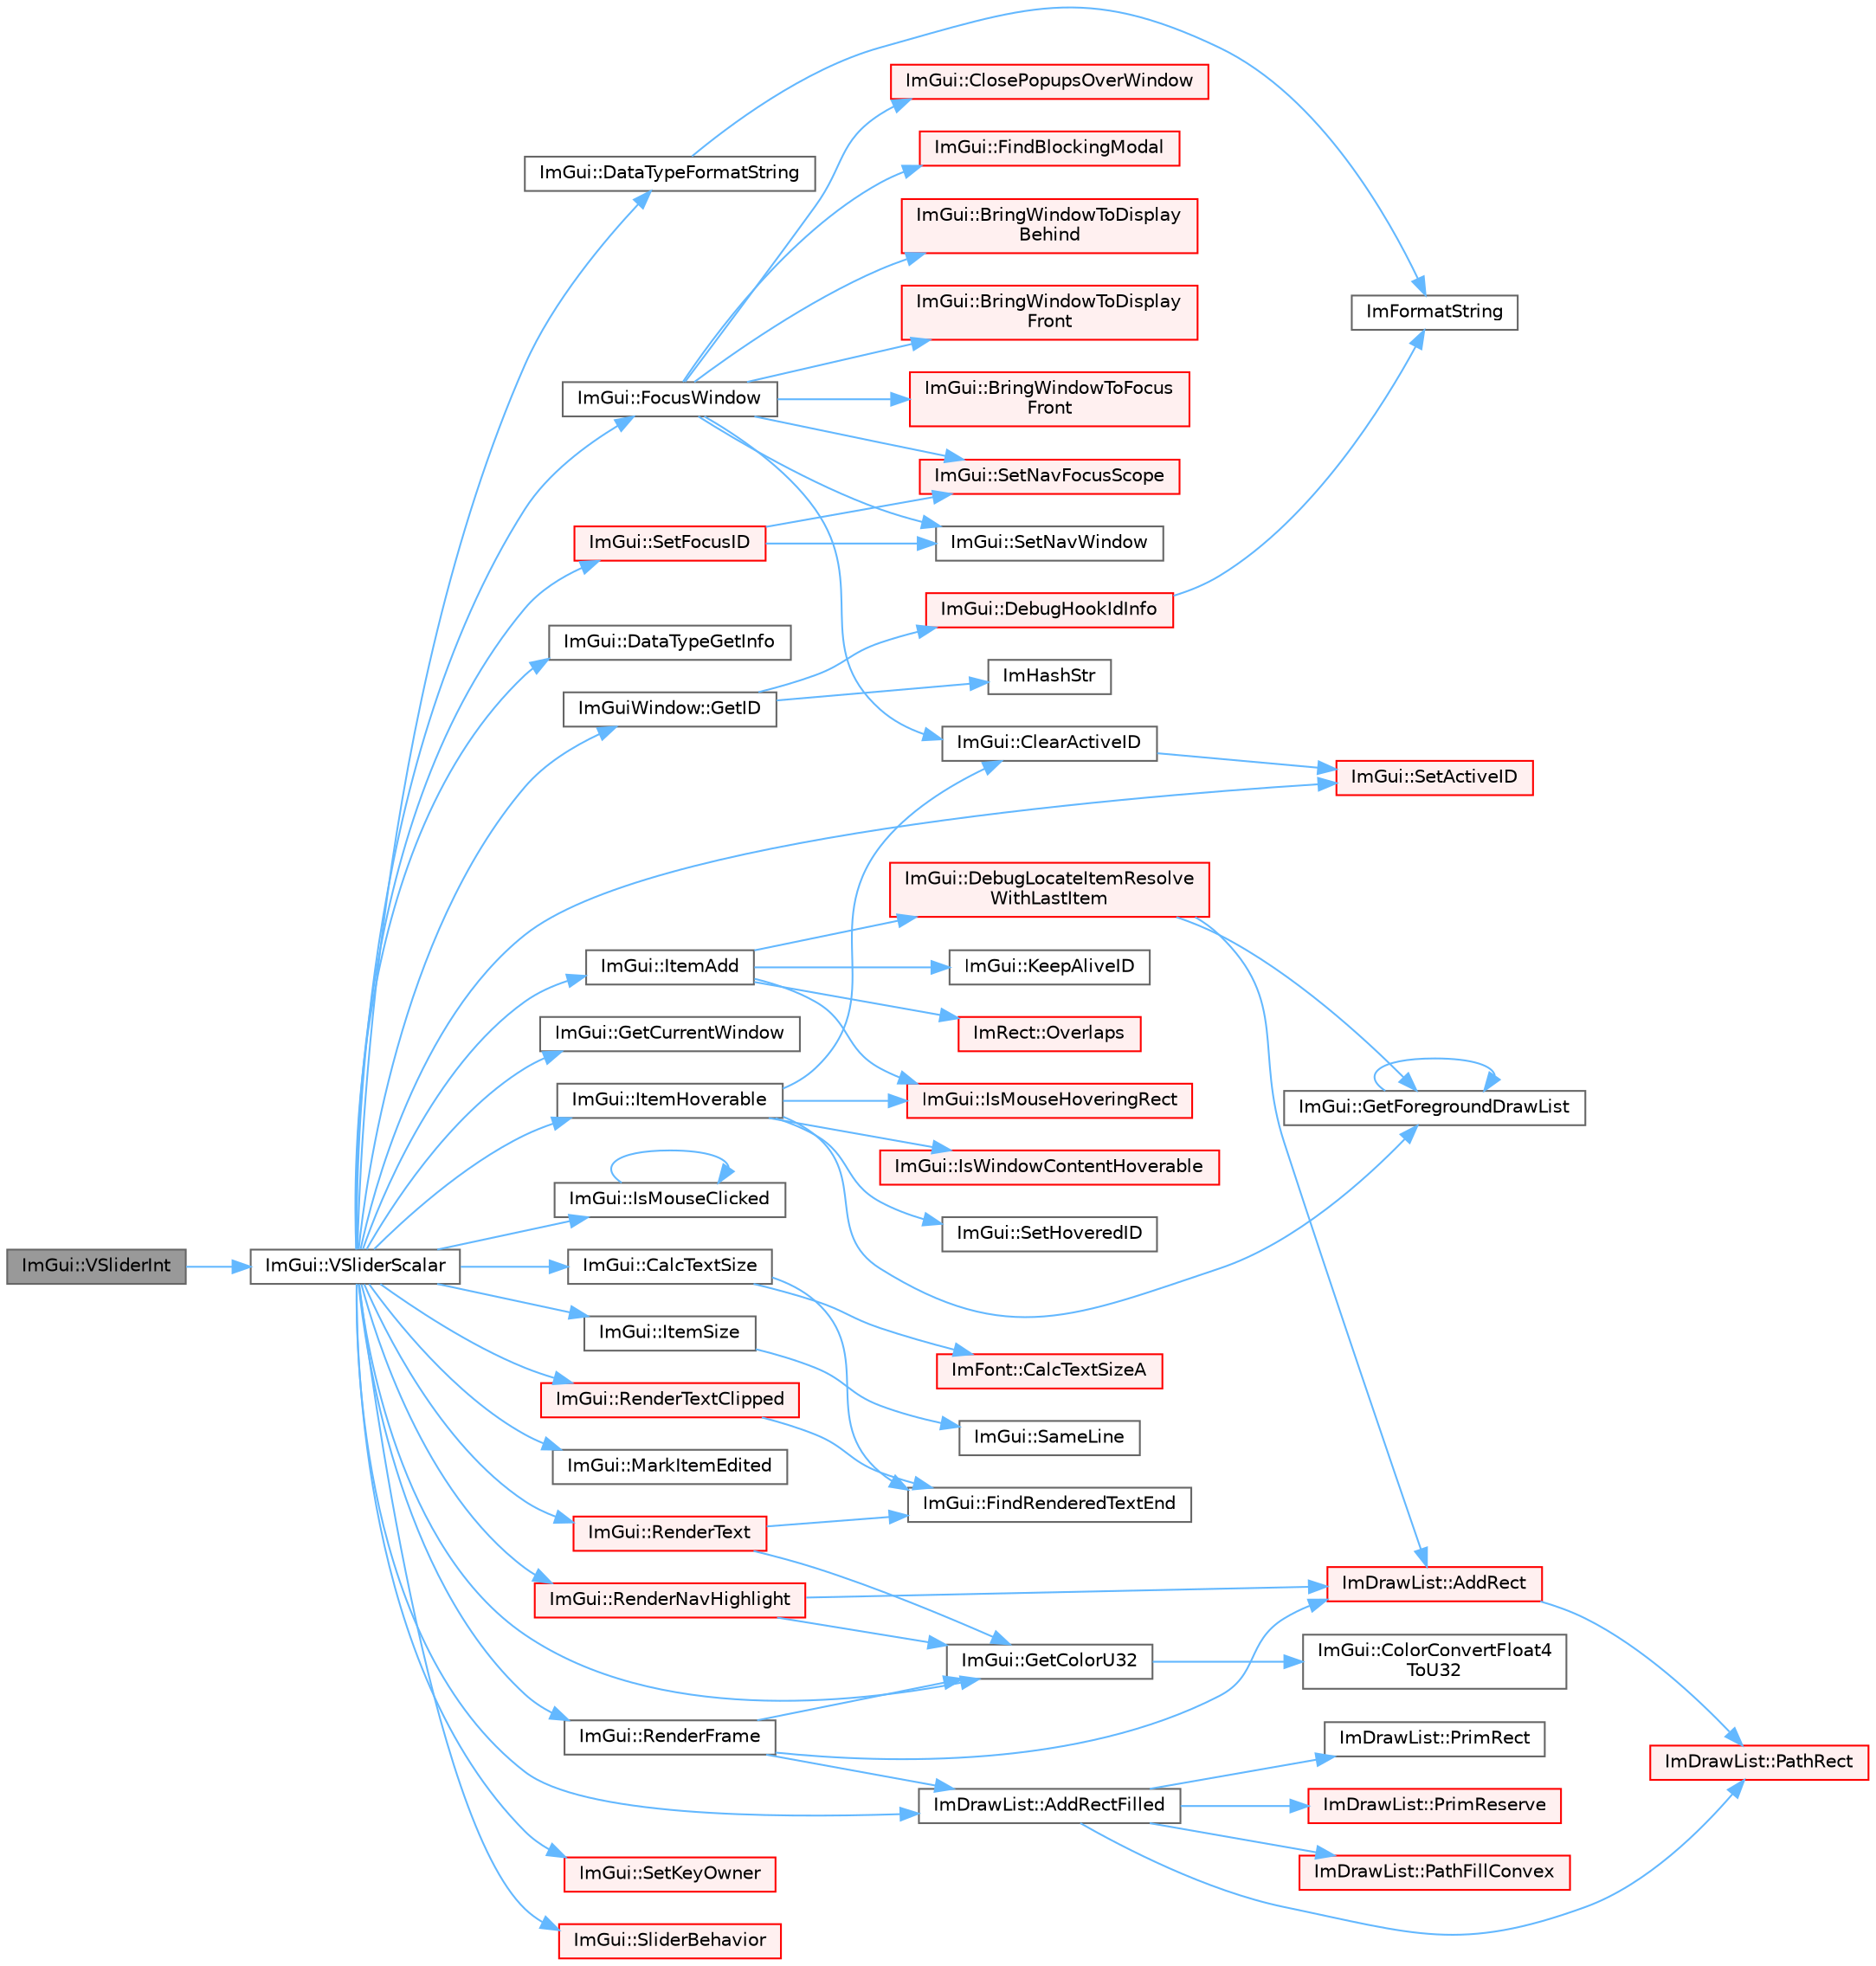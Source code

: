 digraph "ImGui::VSliderInt"
{
 // LATEX_PDF_SIZE
  bgcolor="transparent";
  edge [fontname=Helvetica,fontsize=10,labelfontname=Helvetica,labelfontsize=10];
  node [fontname=Helvetica,fontsize=10,shape=box,height=0.2,width=0.4];
  rankdir="LR";
  Node1 [id="Node000001",label="ImGui::VSliderInt",height=0.2,width=0.4,color="gray40", fillcolor="grey60", style="filled", fontcolor="black",tooltip=" "];
  Node1 -> Node2 [id="edge1_Node000001_Node000002",color="steelblue1",style="solid",tooltip=" "];
  Node2 [id="Node000002",label="ImGui::VSliderScalar",height=0.2,width=0.4,color="grey40", fillcolor="white", style="filled",URL="$namespace_im_gui.html#a6ad24ca37a530d43f9d1c727d94e4829",tooltip=" "];
  Node2 -> Node3 [id="edge2_Node000002_Node000003",color="steelblue1",style="solid",tooltip=" "];
  Node3 [id="Node000003",label="ImDrawList::AddRectFilled",height=0.2,width=0.4,color="grey40", fillcolor="white", style="filled",URL="$struct_im_draw_list.html#a6b16ab764160b0251d2e7b3bd08c1ffc",tooltip=" "];
  Node3 -> Node4 [id="edge3_Node000003_Node000004",color="steelblue1",style="solid",tooltip=" "];
  Node4 [id="Node000004",label="ImDrawList::PathFillConvex",height=0.2,width=0.4,color="red", fillcolor="#FFF0F0", style="filled",URL="$struct_im_draw_list.html#aea9301cb99ebf4b27f5d3959017567c9",tooltip=" "];
  Node3 -> Node9 [id="edge4_Node000003_Node000009",color="steelblue1",style="solid",tooltip=" "];
  Node9 [id="Node000009",label="ImDrawList::PathRect",height=0.2,width=0.4,color="red", fillcolor="#FFF0F0", style="filled",URL="$struct_im_draw_list.html#a2251eb264ed8b17a253c409787375053",tooltip=" "];
  Node3 -> Node14 [id="edge5_Node000003_Node000014",color="steelblue1",style="solid",tooltip=" "];
  Node14 [id="Node000014",label="ImDrawList::PrimRect",height=0.2,width=0.4,color="grey40", fillcolor="white", style="filled",URL="$struct_im_draw_list.html#ae2be093563f1d20b8190b7c423113925",tooltip=" "];
  Node3 -> Node6 [id="edge6_Node000003_Node000006",color="steelblue1",style="solid",tooltip=" "];
  Node6 [id="Node000006",label="ImDrawList::PrimReserve",height=0.2,width=0.4,color="red", fillcolor="#FFF0F0", style="filled",URL="$struct_im_draw_list.html#a879aa38dbfb0344e3e023d65c002c7d7",tooltip=" "];
  Node2 -> Node15 [id="edge7_Node000002_Node000015",color="steelblue1",style="solid",tooltip=" "];
  Node15 [id="Node000015",label="ImGui::CalcTextSize",height=0.2,width=0.4,color="grey40", fillcolor="white", style="filled",URL="$namespace_im_gui.html#a848b9db6cc4a186751c0ecebcaadc33b",tooltip=" "];
  Node15 -> Node16 [id="edge8_Node000015_Node000016",color="steelblue1",style="solid",tooltip=" "];
  Node16 [id="Node000016",label="ImFont::CalcTextSizeA",height=0.2,width=0.4,color="red", fillcolor="#FFF0F0", style="filled",URL="$struct_im_font.html#ad67f64fd206ad197f4b93b1a1ae27cfe",tooltip=" "];
  Node15 -> Node19 [id="edge9_Node000015_Node000019",color="steelblue1",style="solid",tooltip=" "];
  Node19 [id="Node000019",label="ImGui::FindRenderedTextEnd",height=0.2,width=0.4,color="grey40", fillcolor="white", style="filled",URL="$namespace_im_gui.html#a7671e1dbc803a31b06081b52a771d83f",tooltip=" "];
  Node2 -> Node20 [id="edge10_Node000002_Node000020",color="steelblue1",style="solid",tooltip=" "];
  Node20 [id="Node000020",label="ImGui::DataTypeFormatString",height=0.2,width=0.4,color="grey40", fillcolor="white", style="filled",URL="$namespace_im_gui.html#a5fda8e22d0e4721940aefcb7232b1f82",tooltip=" "];
  Node20 -> Node21 [id="edge11_Node000020_Node000021",color="steelblue1",style="solid",tooltip=" "];
  Node21 [id="Node000021",label="ImFormatString",height=0.2,width=0.4,color="grey40", fillcolor="white", style="filled",URL="$imgui_8cpp.html#a75ccaf7d676b1f567ba888ae42ac3809",tooltip=" "];
  Node2 -> Node22 [id="edge12_Node000002_Node000022",color="steelblue1",style="solid",tooltip=" "];
  Node22 [id="Node000022",label="ImGui::DataTypeGetInfo",height=0.2,width=0.4,color="grey40", fillcolor="white", style="filled",URL="$namespace_im_gui.html#a5b25ed1443e5a28d5a5725892e896578",tooltip=" "];
  Node2 -> Node23 [id="edge13_Node000002_Node000023",color="steelblue1",style="solid",tooltip=" "];
  Node23 [id="Node000023",label="ImGui::FocusWindow",height=0.2,width=0.4,color="grey40", fillcolor="white", style="filled",URL="$namespace_im_gui.html#a27aa6f2f3aa11778c6d023b1b223f262",tooltip=" "];
  Node23 -> Node24 [id="edge14_Node000023_Node000024",color="steelblue1",style="solid",tooltip=" "];
  Node24 [id="Node000024",label="ImGui::BringWindowToDisplay\lBehind",height=0.2,width=0.4,color="red", fillcolor="#FFF0F0", style="filled",URL="$namespace_im_gui.html#a8cae2f7a08f820a8d5349d1964603b20",tooltip=" "];
  Node23 -> Node28 [id="edge15_Node000023_Node000028",color="steelblue1",style="solid",tooltip=" "];
  Node28 [id="Node000028",label="ImGui::BringWindowToDisplay\lFront",height=0.2,width=0.4,color="red", fillcolor="#FFF0F0", style="filled",URL="$namespace_im_gui.html#a1f7b95f36d03751c928af7b1b745e959",tooltip=" "];
  Node23 -> Node30 [id="edge16_Node000023_Node000030",color="steelblue1",style="solid",tooltip=" "];
  Node30 [id="Node000030",label="ImGui::BringWindowToFocus\lFront",height=0.2,width=0.4,color="red", fillcolor="#FFF0F0", style="filled",URL="$namespace_im_gui.html#affe95a2dc969f0d15fbd4b588c94ac1a",tooltip=" "];
  Node23 -> Node31 [id="edge17_Node000023_Node000031",color="steelblue1",style="solid",tooltip=" "];
  Node31 [id="Node000031",label="ImGui::ClearActiveID",height=0.2,width=0.4,color="grey40", fillcolor="white", style="filled",URL="$namespace_im_gui.html#a17ff60ad1e2669130ac38a04d16eb354",tooltip=" "];
  Node31 -> Node32 [id="edge18_Node000031_Node000032",color="steelblue1",style="solid",tooltip=" "];
  Node32 [id="Node000032",label="ImGui::SetActiveID",height=0.2,width=0.4,color="red", fillcolor="#FFF0F0", style="filled",URL="$namespace_im_gui.html#a27b8ace13a8c421ee8405f0cbebe4ead",tooltip=" "];
  Node23 -> Node37 [id="edge19_Node000023_Node000037",color="steelblue1",style="solid",tooltip=" "];
  Node37 [id="Node000037",label="ImGui::ClosePopupsOverWindow",height=0.2,width=0.4,color="red", fillcolor="#FFF0F0", style="filled",URL="$namespace_im_gui.html#a0076b153c697cb85e263fcbd59340bce",tooltip=" "];
  Node23 -> Node41 [id="edge20_Node000023_Node000041",color="steelblue1",style="solid",tooltip=" "];
  Node41 [id="Node000041",label="ImGui::FindBlockingModal",height=0.2,width=0.4,color="red", fillcolor="#FFF0F0", style="filled",URL="$namespace_im_gui.html#a196705a4195b41a57470ef6553cb440c",tooltip=" "];
  Node23 -> Node42 [id="edge21_Node000023_Node000042",color="steelblue1",style="solid",tooltip=" "];
  Node42 [id="Node000042",label="ImGui::SetNavFocusScope",height=0.2,width=0.4,color="red", fillcolor="#FFF0F0", style="filled",URL="$namespace_im_gui.html#ada2736a9b034b93ba877f46577bc5e8b",tooltip=" "];
  Node23 -> Node44 [id="edge22_Node000023_Node000044",color="steelblue1",style="solid",tooltip=" "];
  Node44 [id="Node000044",label="ImGui::SetNavWindow",height=0.2,width=0.4,color="grey40", fillcolor="white", style="filled",URL="$namespace_im_gui.html#aa422c756f467e650d67b4fb1b74ff5a1",tooltip=" "];
  Node2 -> Node45 [id="edge23_Node000002_Node000045",color="steelblue1",style="solid",tooltip=" "];
  Node45 [id="Node000045",label="ImGui::GetColorU32",height=0.2,width=0.4,color="grey40", fillcolor="white", style="filled",URL="$namespace_im_gui.html#a0de2d9bd347d9866511eb8d014e62556",tooltip=" "];
  Node45 -> Node46 [id="edge24_Node000045_Node000046",color="steelblue1",style="solid",tooltip=" "];
  Node46 [id="Node000046",label="ImGui::ColorConvertFloat4\lToU32",height=0.2,width=0.4,color="grey40", fillcolor="white", style="filled",URL="$namespace_im_gui.html#abe2691de0b1a71c774ab24cc91564a94",tooltip=" "];
  Node2 -> Node47 [id="edge25_Node000002_Node000047",color="steelblue1",style="solid",tooltip=" "];
  Node47 [id="Node000047",label="ImGui::GetCurrentWindow",height=0.2,width=0.4,color="grey40", fillcolor="white", style="filled",URL="$namespace_im_gui.html#ac452417b5004ca16a814a72cff153526",tooltip=" "];
  Node2 -> Node48 [id="edge26_Node000002_Node000048",color="steelblue1",style="solid",tooltip=" "];
  Node48 [id="Node000048",label="ImGuiWindow::GetID",height=0.2,width=0.4,color="grey40", fillcolor="white", style="filled",URL="$struct_im_gui_window.html#a66400a63bc0b54d7d29e08d1b1b1a42b",tooltip=" "];
  Node48 -> Node49 [id="edge27_Node000048_Node000049",color="steelblue1",style="solid",tooltip=" "];
  Node49 [id="Node000049",label="ImGui::DebugHookIdInfo",height=0.2,width=0.4,color="red", fillcolor="#FFF0F0", style="filled",URL="$namespace_im_gui.html#a5487269f4cb9fb809fd3e797411ed2d7",tooltip=" "];
  Node49 -> Node21 [id="edge28_Node000049_Node000021",color="steelblue1",style="solid",tooltip=" "];
  Node48 -> Node50 [id="edge29_Node000048_Node000050",color="steelblue1",style="solid",tooltip=" "];
  Node50 [id="Node000050",label="ImHashStr",height=0.2,width=0.4,color="grey40", fillcolor="white", style="filled",URL="$imgui_8cpp.html#ab6659b5d67f7a3369e099ce890e12223",tooltip=" "];
  Node2 -> Node51 [id="edge30_Node000002_Node000051",color="steelblue1",style="solid",tooltip=" "];
  Node51 [id="Node000051",label="ImGui::IsMouseClicked",height=0.2,width=0.4,color="grey40", fillcolor="white", style="filled",URL="$namespace_im_gui.html#a2d430db9485d0b3d86d51d5436225495",tooltip=" "];
  Node51 -> Node51 [id="edge31_Node000051_Node000051",color="steelblue1",style="solid",tooltip=" "];
  Node2 -> Node52 [id="edge32_Node000002_Node000052",color="steelblue1",style="solid",tooltip=" "];
  Node52 [id="Node000052",label="ImGui::ItemAdd",height=0.2,width=0.4,color="grey40", fillcolor="white", style="filled",URL="$namespace_im_gui.html#a5de8ecd4c80efdca1af7329a2a48121c",tooltip=" "];
  Node52 -> Node53 [id="edge33_Node000052_Node000053",color="steelblue1",style="solid",tooltip=" "];
  Node53 [id="Node000053",label="ImGui::DebugLocateItemResolve\lWithLastItem",height=0.2,width=0.4,color="red", fillcolor="#FFF0F0", style="filled",URL="$namespace_im_gui.html#ae8ab0d7dfc90af8e82db3ed9e7829219",tooltip=" "];
  Node53 -> Node57 [id="edge34_Node000053_Node000057",color="steelblue1",style="solid",tooltip=" "];
  Node57 [id="Node000057",label="ImDrawList::AddRect",height=0.2,width=0.4,color="red", fillcolor="#FFF0F0", style="filled",URL="$struct_im_draw_list.html#ad96f10a3e954fe0c5b7c96d4e205af7b",tooltip=" "];
  Node57 -> Node9 [id="edge35_Node000057_Node000009",color="steelblue1",style="solid",tooltip=" "];
  Node53 -> Node59 [id="edge36_Node000053_Node000059",color="steelblue1",style="solid",tooltip=" "];
  Node59 [id="Node000059",label="ImGui::GetForegroundDrawList",height=0.2,width=0.4,color="grey40", fillcolor="white", style="filled",URL="$namespace_im_gui.html#a718d48e3636f9df63e4820d0fef34e78",tooltip=" "];
  Node59 -> Node59 [id="edge37_Node000059_Node000059",color="steelblue1",style="solid",tooltip=" "];
  Node52 -> Node60 [id="edge38_Node000052_Node000060",color="steelblue1",style="solid",tooltip=" "];
  Node60 [id="Node000060",label="ImGui::IsMouseHoveringRect",height=0.2,width=0.4,color="red", fillcolor="#FFF0F0", style="filled",URL="$namespace_im_gui.html#ae0b8ea0e06c457316d6aed6c5b2a1c25",tooltip=" "];
  Node52 -> Node64 [id="edge39_Node000052_Node000064",color="steelblue1",style="solid",tooltip=" "];
  Node64 [id="Node000064",label="ImGui::KeepAliveID",height=0.2,width=0.4,color="grey40", fillcolor="white", style="filled",URL="$namespace_im_gui.html#a85a245c78a9f7c351636bdad6e60c488",tooltip=" "];
  Node52 -> Node65 [id="edge40_Node000052_Node000065",color="steelblue1",style="solid",tooltip=" "];
  Node65 [id="Node000065",label="ImRect::Overlaps",height=0.2,width=0.4,color="red", fillcolor="#FFF0F0", style="filled",URL="$struct_im_rect.html#a0af3bade3781e5e7c6afdf71ccfb0d43",tooltip=" "];
  Node2 -> Node66 [id="edge41_Node000002_Node000066",color="steelblue1",style="solid",tooltip=" "];
  Node66 [id="Node000066",label="ImGui::ItemHoverable",height=0.2,width=0.4,color="grey40", fillcolor="white", style="filled",URL="$namespace_im_gui.html#a1d7304e335dbe35c4d97b67854111ed2",tooltip=" "];
  Node66 -> Node31 [id="edge42_Node000066_Node000031",color="steelblue1",style="solid",tooltip=" "];
  Node66 -> Node59 [id="edge43_Node000066_Node000059",color="steelblue1",style="solid",tooltip=" "];
  Node66 -> Node60 [id="edge44_Node000066_Node000060",color="steelblue1",style="solid",tooltip=" "];
  Node66 -> Node67 [id="edge45_Node000066_Node000067",color="steelblue1",style="solid",tooltip=" "];
  Node67 [id="Node000067",label="ImGui::IsWindowContentHoverable",height=0.2,width=0.4,color="red", fillcolor="#FFF0F0", style="filled",URL="$namespace_im_gui.html#ab3095c274afa3c3d73e1d5cae190f469",tooltip=" "];
  Node66 -> Node68 [id="edge46_Node000066_Node000068",color="steelblue1",style="solid",tooltip=" "];
  Node68 [id="Node000068",label="ImGui::SetHoveredID",height=0.2,width=0.4,color="grey40", fillcolor="white", style="filled",URL="$namespace_im_gui.html#aba1f0c75d6f98702e6b02eb1bc30d915",tooltip=" "];
  Node2 -> Node69 [id="edge47_Node000002_Node000069",color="steelblue1",style="solid",tooltip=" "];
  Node69 [id="Node000069",label="ImGui::ItemSize",height=0.2,width=0.4,color="grey40", fillcolor="white", style="filled",URL="$namespace_im_gui.html#aeeb1ec6ae6548173dbf813e7df538c48",tooltip=" "];
  Node69 -> Node70 [id="edge48_Node000069_Node000070",color="steelblue1",style="solid",tooltip=" "];
  Node70 [id="Node000070",label="ImGui::SameLine",height=0.2,width=0.4,color="grey40", fillcolor="white", style="filled",URL="$namespace_im_gui.html#a2991c91e94f3b77a0c3411f4f3aa348e",tooltip=" "];
  Node2 -> Node71 [id="edge49_Node000002_Node000071",color="steelblue1",style="solid",tooltip=" "];
  Node71 [id="Node000071",label="ImGui::MarkItemEdited",height=0.2,width=0.4,color="grey40", fillcolor="white", style="filled",URL="$namespace_im_gui.html#a83036681a36fbee2d35b5b57a1ef72e6",tooltip=" "];
  Node2 -> Node72 [id="edge50_Node000002_Node000072",color="steelblue1",style="solid",tooltip=" "];
  Node72 [id="Node000072",label="ImGui::RenderFrame",height=0.2,width=0.4,color="grey40", fillcolor="white", style="filled",URL="$namespace_im_gui.html#a621ba649568ede3939d4f10d83b86d04",tooltip=" "];
  Node72 -> Node57 [id="edge51_Node000072_Node000057",color="steelblue1",style="solid",tooltip=" "];
  Node72 -> Node3 [id="edge52_Node000072_Node000003",color="steelblue1",style="solid",tooltip=" "];
  Node72 -> Node45 [id="edge53_Node000072_Node000045",color="steelblue1",style="solid",tooltip=" "];
  Node2 -> Node73 [id="edge54_Node000002_Node000073",color="steelblue1",style="solid",tooltip=" "];
  Node73 [id="Node000073",label="ImGui::RenderNavHighlight",height=0.2,width=0.4,color="red", fillcolor="#FFF0F0", style="filled",URL="$namespace_im_gui.html#add2e040b97eeb0857dc7d02876b07b72",tooltip=" "];
  Node73 -> Node57 [id="edge55_Node000073_Node000057",color="steelblue1",style="solid",tooltip=" "];
  Node73 -> Node45 [id="edge56_Node000073_Node000045",color="steelblue1",style="solid",tooltip=" "];
  Node2 -> Node78 [id="edge57_Node000002_Node000078",color="steelblue1",style="solid",tooltip=" "];
  Node78 [id="Node000078",label="ImGui::RenderText",height=0.2,width=0.4,color="red", fillcolor="#FFF0F0", style="filled",URL="$namespace_im_gui.html#a9971ce57f2a288ac3a12df886c5550d1",tooltip=" "];
  Node78 -> Node19 [id="edge58_Node000078_Node000019",color="steelblue1",style="solid",tooltip=" "];
  Node78 -> Node45 [id="edge59_Node000078_Node000045",color="steelblue1",style="solid",tooltip=" "];
  Node2 -> Node84 [id="edge60_Node000002_Node000084",color="steelblue1",style="solid",tooltip=" "];
  Node84 [id="Node000084",label="ImGui::RenderTextClipped",height=0.2,width=0.4,color="red", fillcolor="#FFF0F0", style="filled",URL="$namespace_im_gui.html#ab362eafae794c7364a6b96ea06f38eb9",tooltip=" "];
  Node84 -> Node19 [id="edge61_Node000084_Node000019",color="steelblue1",style="solid",tooltip=" "];
  Node2 -> Node32 [id="edge62_Node000002_Node000032",color="steelblue1",style="solid",tooltip=" "];
  Node2 -> Node86 [id="edge63_Node000002_Node000086",color="steelblue1",style="solid",tooltip=" "];
  Node86 [id="Node000086",label="ImGui::SetFocusID",height=0.2,width=0.4,color="red", fillcolor="#FFF0F0", style="filled",URL="$namespace_im_gui.html#a8ad578d7141486ff12b59b0c251234e6",tooltip=" "];
  Node86 -> Node42 [id="edge64_Node000086_Node000042",color="steelblue1",style="solid",tooltip=" "];
  Node86 -> Node44 [id="edge65_Node000086_Node000044",color="steelblue1",style="solid",tooltip=" "];
  Node2 -> Node89 [id="edge66_Node000002_Node000089",color="steelblue1",style="solid",tooltip=" "];
  Node89 [id="Node000089",label="ImGui::SetKeyOwner",height=0.2,width=0.4,color="red", fillcolor="#FFF0F0", style="filled",URL="$namespace_im_gui.html#ac415798dd69ab045cda84dd14a52c3ea",tooltip=" "];
  Node2 -> Node94 [id="edge67_Node000002_Node000094",color="steelblue1",style="solid",tooltip=" "];
  Node94 [id="Node000094",label="ImGui::SliderBehavior",height=0.2,width=0.4,color="red", fillcolor="#FFF0F0", style="filled",URL="$namespace_im_gui.html#af8d5d2cfa55221448e55e51b1abcfe93",tooltip=" "];
}
